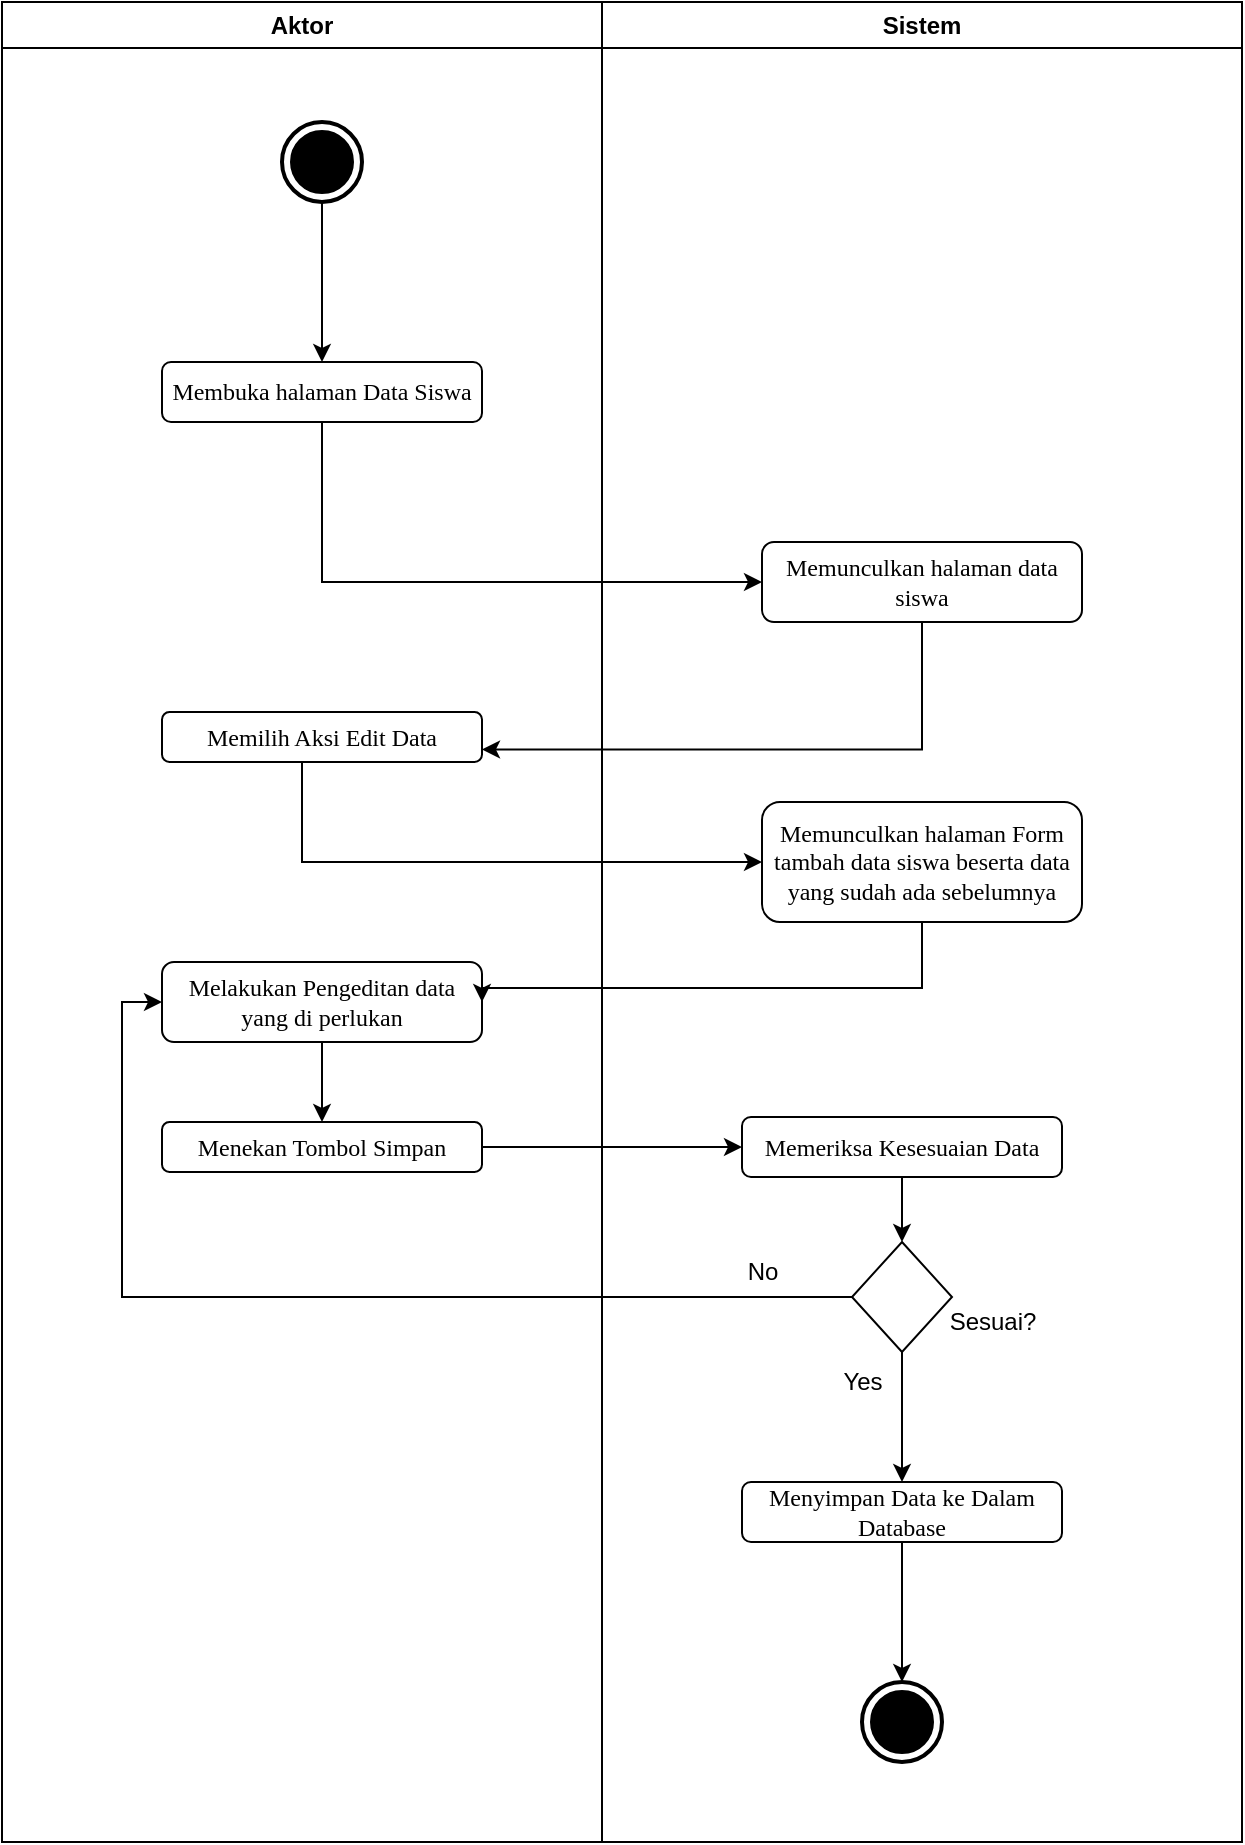 <mxfile version="21.6.5" type="github">
  <diagram name="Halaman-1" id="kbdxLqfRNy0qhNYf5sBI">
    <mxGraphModel dx="1154" dy="527" grid="1" gridSize="10" guides="1" tooltips="1" connect="1" arrows="1" fold="1" page="1" pageScale="1" pageWidth="827" pageHeight="1169" math="0" shadow="0">
      <root>
        <mxCell id="0" />
        <mxCell id="1" parent="0" />
        <mxCell id="MpRBaYKJ1gHouZbIiYSQ-28" value="Aktor" style="swimlane;whiteSpace=wrap;html=1;" vertex="1" parent="1">
          <mxGeometry x="90" y="70" width="300" height="920" as="geometry" />
        </mxCell>
        <mxCell id="MpRBaYKJ1gHouZbIiYSQ-29" style="edgeStyle=orthogonalEdgeStyle;rounded=0;orthogonalLoop=1;jettySize=auto;html=1;entryX=0.5;entryY=0;entryDx=0;entryDy=0;" edge="1" parent="MpRBaYKJ1gHouZbIiYSQ-28" source="MpRBaYKJ1gHouZbIiYSQ-30" target="MpRBaYKJ1gHouZbIiYSQ-31">
          <mxGeometry relative="1" as="geometry" />
        </mxCell>
        <mxCell id="MpRBaYKJ1gHouZbIiYSQ-30" value="" style="html=1;shape=mxgraph.sysml.actFinal;strokeWidth=2;verticalLabelPosition=bottom;verticalAlignment=top;" vertex="1" parent="MpRBaYKJ1gHouZbIiYSQ-28">
          <mxGeometry x="140" y="60" width="40" height="40" as="geometry" />
        </mxCell>
        <mxCell id="MpRBaYKJ1gHouZbIiYSQ-31" value="&lt;font face=&quot;Times New Roman&quot;&gt;Membuka halaman Data Siswa&lt;/font&gt;" style="shape=rect;html=1;rounded=1;whiteSpace=wrap;align=center;" vertex="1" parent="MpRBaYKJ1gHouZbIiYSQ-28">
          <mxGeometry x="80" y="180" width="160" height="30" as="geometry" />
        </mxCell>
        <mxCell id="MpRBaYKJ1gHouZbIiYSQ-32" value="&lt;font face=&quot;Times New Roman&quot;&gt;Memilih Aksi Edit Data&lt;/font&gt;" style="shape=rect;html=1;rounded=1;whiteSpace=wrap;align=center;" vertex="1" parent="MpRBaYKJ1gHouZbIiYSQ-28">
          <mxGeometry x="80" y="355" width="160" height="25" as="geometry" />
        </mxCell>
        <mxCell id="MpRBaYKJ1gHouZbIiYSQ-33" style="edgeStyle=orthogonalEdgeStyle;rounded=0;orthogonalLoop=1;jettySize=auto;html=1;" edge="1" parent="MpRBaYKJ1gHouZbIiYSQ-28" source="MpRBaYKJ1gHouZbIiYSQ-34" target="MpRBaYKJ1gHouZbIiYSQ-35">
          <mxGeometry relative="1" as="geometry" />
        </mxCell>
        <mxCell id="MpRBaYKJ1gHouZbIiYSQ-34" value="&lt;font face=&quot;Times New Roman&quot;&gt;Melakukan Pengeditan data yang di perlukan&lt;/font&gt;" style="shape=rect;html=1;rounded=1;whiteSpace=wrap;align=center;" vertex="1" parent="MpRBaYKJ1gHouZbIiYSQ-28">
          <mxGeometry x="80" y="480" width="160" height="40" as="geometry" />
        </mxCell>
        <mxCell id="MpRBaYKJ1gHouZbIiYSQ-35" value="&lt;font face=&quot;Times New Roman&quot;&gt;Menekan Tombol Simpan&lt;/font&gt;" style="shape=rect;html=1;rounded=1;whiteSpace=wrap;align=center;" vertex="1" parent="MpRBaYKJ1gHouZbIiYSQ-28">
          <mxGeometry x="80" y="560" width="160" height="25" as="geometry" />
        </mxCell>
        <mxCell id="MpRBaYKJ1gHouZbIiYSQ-36" value="Sistem" style="swimlane;whiteSpace=wrap;html=1;" vertex="1" parent="1">
          <mxGeometry x="390" y="70" width="320" height="920" as="geometry" />
        </mxCell>
        <mxCell id="MpRBaYKJ1gHouZbIiYSQ-37" value="&lt;font face=&quot;Times New Roman&quot;&gt;Memunculkan halaman data siswa&lt;/font&gt;" style="shape=rect;html=1;rounded=1;whiteSpace=wrap;align=center;" vertex="1" parent="MpRBaYKJ1gHouZbIiYSQ-36">
          <mxGeometry x="80" y="270" width="160" height="40" as="geometry" />
        </mxCell>
        <mxCell id="MpRBaYKJ1gHouZbIiYSQ-38" value="&lt;font face=&quot;Times New Roman&quot;&gt;Memunculkan halaman Form tambah data siswa beserta data yang sudah ada sebelumnya&lt;/font&gt;" style="shape=rect;html=1;rounded=1;whiteSpace=wrap;align=center;" vertex="1" parent="MpRBaYKJ1gHouZbIiYSQ-36">
          <mxGeometry x="80" y="400" width="160" height="60" as="geometry" />
        </mxCell>
        <mxCell id="MpRBaYKJ1gHouZbIiYSQ-39" style="edgeStyle=orthogonalEdgeStyle;rounded=0;orthogonalLoop=1;jettySize=auto;html=1;entryX=0.5;entryY=0;entryDx=0;entryDy=0;" edge="1" parent="MpRBaYKJ1gHouZbIiYSQ-36" source="MpRBaYKJ1gHouZbIiYSQ-40" target="MpRBaYKJ1gHouZbIiYSQ-42">
          <mxGeometry relative="1" as="geometry" />
        </mxCell>
        <mxCell id="MpRBaYKJ1gHouZbIiYSQ-40" value="&lt;font face=&quot;Times New Roman&quot;&gt;Memeriksa Kesesuaian Data&lt;/font&gt;" style="shape=rect;html=1;rounded=1;whiteSpace=wrap;align=center;" vertex="1" parent="MpRBaYKJ1gHouZbIiYSQ-36">
          <mxGeometry x="70" y="557.5" width="160" height="30" as="geometry" />
        </mxCell>
        <mxCell id="MpRBaYKJ1gHouZbIiYSQ-41" style="edgeStyle=orthogonalEdgeStyle;rounded=0;orthogonalLoop=1;jettySize=auto;html=1;entryX=0.5;entryY=0;entryDx=0;entryDy=0;" edge="1" parent="MpRBaYKJ1gHouZbIiYSQ-36" source="MpRBaYKJ1gHouZbIiYSQ-42" target="MpRBaYKJ1gHouZbIiYSQ-46">
          <mxGeometry relative="1" as="geometry" />
        </mxCell>
        <mxCell id="MpRBaYKJ1gHouZbIiYSQ-42" value="" style="rhombus;whiteSpace=wrap;html=1;" vertex="1" parent="MpRBaYKJ1gHouZbIiYSQ-36">
          <mxGeometry x="125" y="620" width="50" height="55" as="geometry" />
        </mxCell>
        <mxCell id="MpRBaYKJ1gHouZbIiYSQ-43" value="Sesuai?" style="text;html=1;align=center;verticalAlign=middle;resizable=0;points=[];autosize=1;strokeColor=none;fillColor=none;" vertex="1" parent="MpRBaYKJ1gHouZbIiYSQ-36">
          <mxGeometry x="160" y="645" width="70" height="30" as="geometry" />
        </mxCell>
        <mxCell id="MpRBaYKJ1gHouZbIiYSQ-44" value="No" style="text;html=1;align=center;verticalAlign=middle;resizable=0;points=[];autosize=1;strokeColor=none;fillColor=none;" vertex="1" parent="MpRBaYKJ1gHouZbIiYSQ-36">
          <mxGeometry x="60" y="620" width="40" height="30" as="geometry" />
        </mxCell>
        <mxCell id="MpRBaYKJ1gHouZbIiYSQ-45" style="edgeStyle=orthogonalEdgeStyle;rounded=0;orthogonalLoop=1;jettySize=auto;html=1;entryX=0.5;entryY=0;entryDx=0;entryDy=0;entryPerimeter=0;" edge="1" parent="MpRBaYKJ1gHouZbIiYSQ-36" source="MpRBaYKJ1gHouZbIiYSQ-46" target="MpRBaYKJ1gHouZbIiYSQ-48">
          <mxGeometry relative="1" as="geometry" />
        </mxCell>
        <mxCell id="MpRBaYKJ1gHouZbIiYSQ-46" value="&lt;font face=&quot;Times New Roman&quot;&gt;Menyimpan Data ke Dalam Database&lt;/font&gt;" style="shape=rect;html=1;rounded=1;whiteSpace=wrap;align=center;" vertex="1" parent="MpRBaYKJ1gHouZbIiYSQ-36">
          <mxGeometry x="70" y="740" width="160" height="30" as="geometry" />
        </mxCell>
        <mxCell id="MpRBaYKJ1gHouZbIiYSQ-47" value="Yes" style="text;html=1;align=center;verticalAlign=middle;resizable=0;points=[];autosize=1;strokeColor=none;fillColor=none;" vertex="1" parent="MpRBaYKJ1gHouZbIiYSQ-36">
          <mxGeometry x="110" y="675" width="40" height="30" as="geometry" />
        </mxCell>
        <mxCell id="MpRBaYKJ1gHouZbIiYSQ-48" value="" style="html=1;shape=mxgraph.sysml.actFinal;strokeWidth=2;verticalLabelPosition=bottom;verticalAlignment=top;" vertex="1" parent="MpRBaYKJ1gHouZbIiYSQ-36">
          <mxGeometry x="130" y="840" width="40" height="40" as="geometry" />
        </mxCell>
        <mxCell id="MpRBaYKJ1gHouZbIiYSQ-49" style="edgeStyle=orthogonalEdgeStyle;rounded=0;orthogonalLoop=1;jettySize=auto;html=1;entryX=0;entryY=0.5;entryDx=0;entryDy=0;" edge="1" parent="1" source="MpRBaYKJ1gHouZbIiYSQ-31" target="MpRBaYKJ1gHouZbIiYSQ-37">
          <mxGeometry relative="1" as="geometry">
            <Array as="points">
              <mxPoint x="250" y="360" />
            </Array>
          </mxGeometry>
        </mxCell>
        <mxCell id="MpRBaYKJ1gHouZbIiYSQ-50" style="edgeStyle=orthogonalEdgeStyle;rounded=0;orthogonalLoop=1;jettySize=auto;html=1;entryX=0;entryY=0.5;entryDx=0;entryDy=0;" edge="1" parent="1" source="MpRBaYKJ1gHouZbIiYSQ-32" target="MpRBaYKJ1gHouZbIiYSQ-38">
          <mxGeometry relative="1" as="geometry">
            <Array as="points">
              <mxPoint x="240" y="500" />
            </Array>
          </mxGeometry>
        </mxCell>
        <mxCell id="MpRBaYKJ1gHouZbIiYSQ-51" style="edgeStyle=orthogonalEdgeStyle;rounded=0;orthogonalLoop=1;jettySize=auto;html=1;entryX=1;entryY=0.75;entryDx=0;entryDy=0;" edge="1" parent="1" source="MpRBaYKJ1gHouZbIiYSQ-37" target="MpRBaYKJ1gHouZbIiYSQ-32">
          <mxGeometry relative="1" as="geometry">
            <Array as="points">
              <mxPoint x="550" y="444" />
            </Array>
          </mxGeometry>
        </mxCell>
        <mxCell id="MpRBaYKJ1gHouZbIiYSQ-52" style="edgeStyle=orthogonalEdgeStyle;rounded=0;orthogonalLoop=1;jettySize=auto;html=1;entryX=1;entryY=0.5;entryDx=0;entryDy=0;" edge="1" parent="1" source="MpRBaYKJ1gHouZbIiYSQ-38" target="MpRBaYKJ1gHouZbIiYSQ-34">
          <mxGeometry relative="1" as="geometry">
            <Array as="points">
              <mxPoint x="550" y="563" />
            </Array>
          </mxGeometry>
        </mxCell>
        <mxCell id="MpRBaYKJ1gHouZbIiYSQ-53" style="edgeStyle=orthogonalEdgeStyle;rounded=0;orthogonalLoop=1;jettySize=auto;html=1;entryX=0;entryY=0.5;entryDx=0;entryDy=0;" edge="1" parent="1" source="MpRBaYKJ1gHouZbIiYSQ-35" target="MpRBaYKJ1gHouZbIiYSQ-40">
          <mxGeometry relative="1" as="geometry" />
        </mxCell>
        <mxCell id="MpRBaYKJ1gHouZbIiYSQ-54" style="edgeStyle=orthogonalEdgeStyle;rounded=0;orthogonalLoop=1;jettySize=auto;html=1;entryX=0;entryY=0.5;entryDx=0;entryDy=0;" edge="1" parent="1" source="MpRBaYKJ1gHouZbIiYSQ-42" target="MpRBaYKJ1gHouZbIiYSQ-34">
          <mxGeometry relative="1" as="geometry" />
        </mxCell>
      </root>
    </mxGraphModel>
  </diagram>
</mxfile>
